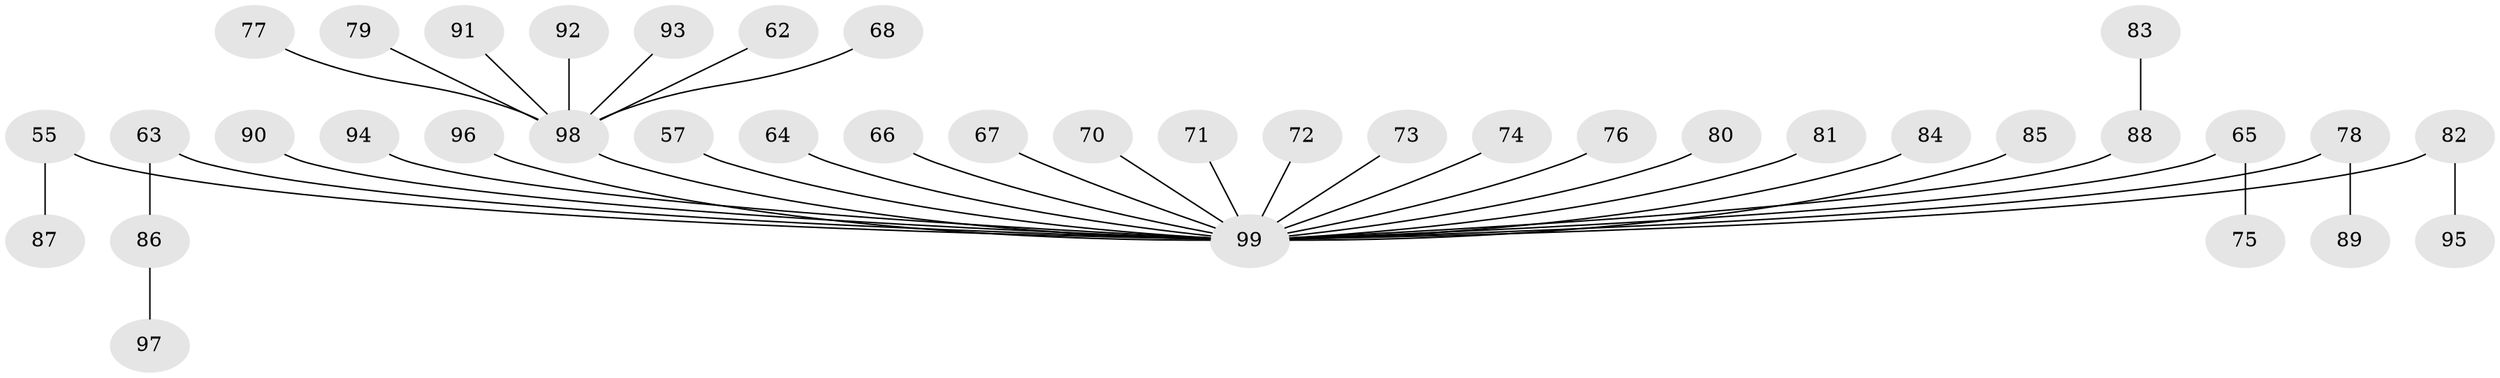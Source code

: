 // original degree distribution, {8: 0.010101010101010102, 2: 0.2727272727272727, 4: 0.030303030303030304, 6: 0.020202020202020204, 5: 0.050505050505050504, 1: 0.494949494949495, 3: 0.12121212121212122}
// Generated by graph-tools (version 1.1) at 2025/55/03/04/25 21:55:57]
// undirected, 39 vertices, 38 edges
graph export_dot {
graph [start="1"]
  node [color=gray90,style=filled];
  55;
  57;
  62;
  63;
  64;
  65;
  66;
  67;
  68;
  70;
  71;
  72;
  73 [super="+42"];
  74;
  75;
  76;
  77;
  78;
  79;
  80 [super="+34+43"];
  81;
  82;
  83;
  84;
  85;
  86;
  87;
  88 [super="+20+32+45"];
  89;
  90;
  91;
  92;
  93;
  94;
  95;
  96;
  97;
  98 [super="+9+48+35+58+47+59+52"];
  99 [super="+37+40+69+54+50+46+61+53"];
  55 -- 87;
  55 -- 99;
  57 -- 99;
  62 -- 98;
  63 -- 86;
  63 -- 99;
  64 -- 99;
  65 -- 75;
  65 -- 99;
  66 -- 99;
  67 -- 99;
  68 -- 98;
  70 -- 99;
  71 -- 99;
  72 -- 99;
  73 -- 99;
  74 -- 99;
  76 -- 99;
  77 -- 98;
  78 -- 89;
  78 -- 99;
  79 -- 98;
  80 -- 99;
  81 -- 99;
  82 -- 95;
  82 -- 99;
  83 -- 88;
  84 -- 99;
  85 -- 99;
  86 -- 97;
  88 -- 99;
  90 -- 99;
  91 -- 98;
  92 -- 98;
  93 -- 98;
  94 -- 99;
  96 -- 99;
  98 -- 99;
}
